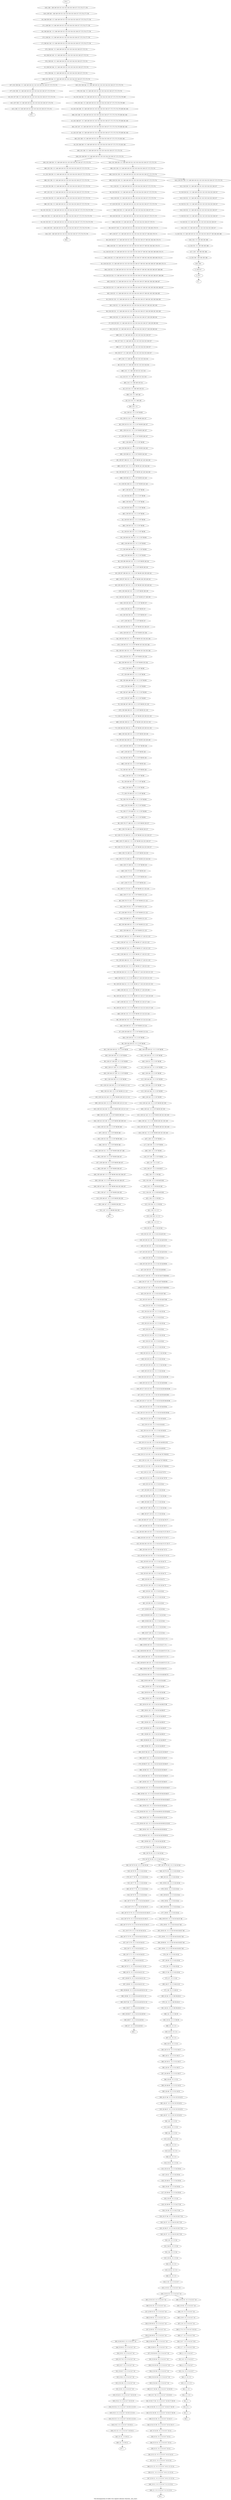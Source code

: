 digraph G {
graph [label="Tree-decomposition of width 4 for register allocator (function _test_start)"]
0[label="0 | : "];
1[label="1 | 257 : "];
2[label="2 | 256 257 : "];
3[label="3 | 255 256 : 183 184 185 186 "];
4[label="4 | 254 255 : 0 1 183 184 185 186 "];
5[label="5 | 253 254 : 0 1 148 149 150 151 152 153 154 155 156 157 183 184 185 186 "];
6[label="6 | 218 253 : 0 1 148 149 150 151 152 153 154 155 156 157 "];
7[label="7 | 218 252 253 : 0 1 148 149 150 151 152 153 154 155 156 157 "];
8[label="8 | 218 251 252 : 0 1 148 149 150 151 152 153 154 155 156 157 "];
9[label="9 | 218 250 251 : 0 1 148 149 150 151 152 153 154 155 156 157 "];
10[label="10 | 231 248 249 : 0 1 148 149 150 151 152 153 154 155 156 157 172 173 174 181 182 "];
11[label="11 | 231 247 248 : 0 1 148 149 150 151 152 153 154 155 156 157 172 173 174 179 180 181 182 "];
12[label="12 | 231 246 247 : 0 1 148 149 150 151 152 153 154 155 156 157 172 173 174 179 180 181 182 "];
13[label="13 | 231 245 246 : 0 1 148 149 150 151 152 153 154 155 156 157 172 173 174 179 180 181 182 "];
14[label="14 | 231 244 245 : 0 1 148 149 150 151 152 153 154 155 156 157 172 173 174 179 180 "];
15[label="15 | 238 243 244 : 0 1 148 149 150 151 152 153 154 155 156 157 173 174 "];
16[label="16 | 238 242 243 : 0 1 148 149 150 151 152 153 154 155 156 157 173 174 "];
17[label="17 | 238 241 242 : 0 1 148 149 150 151 152 153 154 155 156 157 173 174 177 178 "];
18[label="18 | 238 240 241 : 0 1 148 149 150 151 152 153 154 155 156 157 173 174 177 178 "];
19[label="19 | 238 239 240 : 0 1 148 149 150 151 152 153 154 155 156 157 173 174 177 178 "];
20[label="20 | 231 237 238 : 0 1 148 149 150 151 152 153 154 155 156 157 172 173 174 "];
21[label="21 | 231 236 250 : 0 1 148 149 150 151 152 153 154 155 156 157 172 173 174 "];
22[label="22 | 231 235 236 : 0 1 148 149 150 151 152 153 154 155 156 157 172 173 174 "];
23[label="23 | 231 234 235 : 0 1 148 149 150 151 152 153 154 155 156 157 172 173 174 "];
24[label="24 | 231 233 234 : 0 1 148 149 150 151 152 153 154 155 156 157 172 173 174 175 176 "];
25[label="25 | 231 232 233 : 0 1 148 149 150 151 152 153 154 155 156 157 172 173 174 175 176 "];
26[label="26 | 218 230 231 : 0 1 148 149 150 151 152 153 154 155 156 157 172 173 174 "];
27[label="27 | 218 229 230 : 0 1 148 149 150 151 152 153 154 155 156 157 172 173 174 "];
28[label="28 | 218 228 229 : 0 1 148 149 150 151 152 153 154 155 156 157 170 171 172 "];
29[label="29 | 218 227 228 : 0 1 148 149 150 151 152 153 154 155 156 157 164 165 170 171 "];
30[label="30 | 218 226 227 : 0 1 148 149 150 151 152 153 154 155 156 157 160 161 164 165 170 171 "];
31[label="31 | 218 225 226 : 0 1 148 149 150 151 152 153 154 155 156 157 160 161 164 165 168 169 170 171 "];
32[label="32 | 218 224 225 : 0 1 148 149 150 151 152 153 154 155 156 157 160 161 164 165 166 167 168 169 170 171 "];
33[label="33 | 218 223 224 : 0 1 148 149 150 151 152 153 154 155 156 157 160 161 164 165 166 167 168 169 "];
34[label="34 | 218 222 223 : 0 1 148 149 150 151 152 153 154 155 156 157 160 161 162 163 164 165 166 167 "];
35[label="35 | 218 221 222 : 0 1 148 149 150 151 152 153 154 155 156 157 160 161 162 163 164 165 "];
36[label="36 | 218 220 221 : 0 1 148 149 150 151 152 153 154 155 156 157 158 159 160 161 162 163 "];
37[label="37 | 218 219 220 : 0 1 148 149 150 151 152 153 154 155 156 157 158 159 160 161 "];
38[label="38 | 217 218 : 0 1 148 149 150 151 152 153 154 155 156 157 "];
39[label="39 | 216 217 : 0 1 148 149 150 151 152 153 154 155 156 157 "];
40[label="40 | 215 216 : 0 1 148 149 150 151 152 153 154 155 "];
41[label="41 | 214 215 : 0 1 148 149 150 151 152 153 "];
42[label="42 | 213 214 : 0 1 148 149 150 151 "];
43[label="43 | 212 213 : 0 1 148 149 "];
44[label="44 | 139 212 : 0 1 2 3 97 98 99 "];
45[label="45 | 139 211 212 : 0 1 2 3 97 98 99 146 147 "];
46[label="46 | 139 210 211 212 : 0 1 2 3 97 98 99 146 147 "];
47[label="47 | 139 209 210 212 : 0 1 2 3 97 98 99 146 147 "];
48[label="48 | 139 208 209 212 : 0 1 2 3 97 98 99 144 145 "];
49[label="49 | 139 207 208 212 : 0 1 2 3 97 98 99 142 143 144 145 "];
50[label="50 | 139 206 207 212 : 0 1 2 3 97 98 99 142 143 144 145 "];
51[label="51 | 139 205 206 212 : 0 1 2 3 97 98 99 142 143 "];
52[label="52 | 139 204 205 212 : 0 1 2 3 97 98 99 "];
53[label="53 | 139 203 204 212 : 0 1 2 3 97 98 99 "];
54[label="54 | 139 202 203 212 : 0 1 2 3 97 98 99 "];
55[label="55 | 139 201 202 212 : 0 1 2 3 97 98 99 "];
56[label="56 | 139 200 201 202 212 : 0 1 2 3 97 98 99 "];
57[label="57 | 139 199 200 202 212 : 0 1 2 3 97 98 99 "];
58[label="58 | 139 198 199 202 212 : 0 1 2 3 97 98 99 140 141 "];
59[label="59 | 139 197 198 202 212 : 0 1 2 3 97 98 99 138 139 140 141 "];
60[label="60 | 139 196 197 202 212 : 0 1 2 3 97 98 99 138 139 140 141 "];
61[label="61 | 139 195 196 202 212 : 0 1 2 3 97 98 99 137 138 139 "];
62[label="62 | 139 194 195 212 : 0 1 2 3 97 98 99 137 "];
63[label="63 | 139 193 194 212 : 0 1 2 3 97 98 99 135 136 137 "];
64[label="64 | 139 192 193 212 : 0 1 2 3 97 98 99 133 134 135 136 "];
65[label="65 | 139 191 192 212 : 0 1 2 3 97 98 99 133 134 135 136 "];
66[label="66 | 139 190 191 212 : 0 1 2 3 97 98 99 133 134 "];
67[label="67 | 139 189 190 212 : 0 1 2 3 97 98 99 "];
68[label="68 | 139 188 189 190 212 : 0 1 2 3 97 98 99 "];
69[label="69 | 139 187 188 190 212 : 0 1 2 3 97 98 99 "];
70[label="70 | 139 186 187 190 212 : 0 1 2 3 97 98 99 131 132 "];
71[label="71 | 139 185 186 190 212 : 0 1 2 3 97 98 99 129 130 131 132 "];
72[label="72 | 139 184 185 190 212 : 0 1 2 3 97 98 99 129 130 131 132 "];
73[label="73 | 139 183 184 190 212 : 0 1 2 3 97 98 99 128 129 130 "];
74[label="74 | 139 182 183 212 : 0 1 2 3 97 98 99 128 "];
75[label="75 | 139 181 182 212 : 0 1 2 3 97 98 99 128 "];
76[label="76 | 139 180 181 212 : 0 1 2 3 97 98 99 "];
77[label="77 | 139 179 180 212 : 0 1 2 3 97 98 99 "];
78[label="78 | 139 178 179 180 212 : 0 1 2 3 97 98 99 "];
79[label="79 | 139 177 178 180 212 : 0 1 2 3 97 98 99 "];
80[label="80 | 139 176 177 180 212 : 0 1 2 3 97 98 99 126 127 "];
81[label="81 | 139 175 176 180 212 : 0 1 2 3 97 98 99 124 125 126 127 "];
82[label="82 | 139 174 175 180 212 : 0 1 2 3 97 98 99 124 125 126 127 "];
83[label="83 | 139 173 174 180 212 : 0 1 2 3 97 98 99 123 124 125 "];
84[label="84 | 139 172 173 212 : 0 1 2 3 97 98 99 123 "];
85[label="85 | 139 171 172 212 : 0 1 2 3 97 98 99 121 122 123 "];
86[label="86 | 139 170 171 212 : 0 1 2 3 97 98 99 121 122 "];
87[label="87 | 139 169 170 212 : 0 1 2 3 97 98 99 121 122 "];
88[label="88 | 139 168 169 212 : 0 1 2 3 97 98 99 121 122 "];
89[label="89 | 139 167 168 212 : 0 1 2 3 97 98 99 117 118 121 122 "];
90[label="90 | 139 166 167 212 : 0 1 2 3 97 98 99 117 118 121 122 "];
91[label="91 | 139 165 166 212 : 0 1 2 3 97 98 99 117 118 121 122 "];
92[label="92 | 139 164 165 212 : 0 1 2 3 97 98 99 117 118 119 120 121 122 "];
93[label="93 | 139 163 164 212 : 0 1 2 3 97 98 99 117 118 119 120 121 122 "];
94[label="94 | 139 162 163 212 : 0 1 2 3 97 98 99 115 116 117 118 119 120 "];
95[label="95 | 139 161 162 212 : 0 1 2 3 97 98 99 113 114 115 116 117 118 "];
96[label="96 | 139 160 161 212 : 0 1 2 3 97 98 99 113 114 115 116 "];
97[label="97 | 139 159 160 212 : 0 1 2 3 97 98 99 113 114 "];
98[label="98 | 139 158 159 212 : 0 1 2 3 97 98 99 "];
99[label="99 | 139 157 158 159 : 0 1 2 3 97 98 99 "];
100[label="100 | 139 156 157 159 : 0 1 2 3 97 98 99 "];
101[label="101 | 139 155 156 159 : 0 1 2 3 97 98 99 111 112 "];
102[label="102 | 139 154 155 159 : 0 1 2 3 97 98 99 109 110 111 112 "];
103[label="103 | 139 153 154 159 : 0 1 2 3 97 98 99 109 110 111 112 "];
104[label="104 | 139 152 153 159 : 0 1 2 3 97 98 99 108 109 110 "];
105[label="105 | 139 151 152 : 0 1 2 3 97 98 99 108 "];
106[label="106 | 139 150 151 : 0 1 2 3 97 98 99 106 107 108 "];
107[label="107 | 139 149 150 : 0 1 2 3 97 98 99 106 107 "];
108[label="108 | 139 148 149 : 0 1 2 3 97 98 99 104 105 106 107 "];
109[label="109 | 139 147 148 : 0 1 2 3 97 98 99 104 105 106 107 "];
110[label="110 | 139 146 147 : 0 1 2 3 97 98 99 104 105 "];
111[label="111 | 139 145 212 : 0 1 2 3 97 98 99 "];
112[label="112 | 139 144 145 : 0 1 2 3 97 98 99 "];
113[label="113 | 139 143 144 : 0 1 2 3 97 98 99 "];
114[label="114 | 139 142 143 : 0 1 2 3 97 98 99 102 103 "];
115[label="115 | 139 141 142 : 0 1 2 3 97 98 99 100 101 102 103 "];
116[label="116 | 139 140 141 : 0 1 2 3 97 98 99 100 101 102 103 "];
117[label="117 | 138 139 : 0 1 2 3 97 98 99 "];
118[label="118 | 137 138 : 0 1 2 3 97 98 99 "];
119[label="119 | 136 137 : 0 1 2 3 95 96 97 "];
120[label="120 | 135 136 : 0 1 2 3 93 94 95 96 "];
121[label="121 | 134 135 : 0 1 2 3 93 94 95 96 "];
122[label="122 | 133 134 : 0 1 2 3 93 94 "];
123[label="123 | 132 133 : 0 1 2 3 "];
124[label="124 | 59 132 : 0 1 2 3 42 43 44 "];
125[label="125 | 59 131 132 : 0 1 2 3 42 43 44 91 92 "];
126[label="126 | 59 130 131 132 : 0 1 2 3 42 43 44 91 92 "];
127[label="127 | 59 129 130 132 : 0 1 2 3 42 43 44 91 92 "];
128[label="128 | 59 128 129 132 : 0 1 2 3 42 43 44 89 90 "];
129[label="129 | 59 127 128 132 : 0 1 2 3 42 43 44 87 88 89 90 "];
130[label="130 | 59 126 127 132 : 0 1 2 3 42 43 44 87 88 89 90 "];
131[label="131 | 59 125 126 132 : 0 1 2 3 42 43 44 87 88 "];
132[label="132 | 59 124 125 132 : 0 1 2 3 42 43 44 "];
133[label="133 | 59 123 124 132 : 0 1 2 3 42 43 44 "];
134[label="134 | 59 122 123 132 : 0 1 2 3 42 43 44 "];
135[label="135 | 59 121 122 132 : 0 1 2 3 42 43 44 "];
136[label="136 | 59 120 121 122 132 : 0 1 2 3 42 43 44 "];
137[label="137 | 59 119 120 122 132 : 0 1 2 3 42 43 44 "];
138[label="138 | 59 118 119 122 132 : 0 1 2 3 42 43 44 85 86 "];
139[label="139 | 59 117 118 122 132 : 0 1 2 3 42 43 44 83 84 85 86 "];
140[label="140 | 59 116 117 122 132 : 0 1 2 3 42 43 44 83 84 85 86 "];
141[label="141 | 59 115 116 122 132 : 0 1 2 3 42 43 44 82 83 84 "];
142[label="142 | 59 114 115 132 : 0 1 2 3 42 43 44 82 "];
143[label="143 | 59 113 114 132 : 0 1 2 3 42 43 44 80 81 82 "];
144[label="144 | 59 112 113 132 : 0 1 2 3 42 43 44 78 79 80 81 "];
145[label="145 | 59 111 112 132 : 0 1 2 3 42 43 44 78 79 80 81 "];
146[label="146 | 59 110 111 132 : 0 1 2 3 42 43 44 78 79 "];
147[label="147 | 59 109 110 132 : 0 1 2 3 42 43 44 "];
148[label="148 | 59 108 109 110 132 : 0 1 2 3 42 43 44 "];
149[label="149 | 59 107 108 110 132 : 0 1 2 3 42 43 44 "];
150[label="150 | 59 106 107 110 132 : 0 1 2 3 42 43 44 76 77 "];
151[label="151 | 59 105 106 110 132 : 0 1 2 3 42 43 44 74 75 76 77 "];
152[label="152 | 59 104 105 110 132 : 0 1 2 3 42 43 44 74 75 76 77 "];
153[label="153 | 59 103 104 110 132 : 0 1 2 3 42 43 44 73 74 75 "];
154[label="154 | 59 102 103 132 : 0 1 2 3 42 43 44 73 "];
155[label="155 | 59 101 102 132 : 0 1 2 3 42 43 44 73 "];
156[label="156 | 59 100 101 132 : 0 1 2 3 42 43 44 "];
157[label="157 | 59 99 100 132 : 0 1 2 3 42 43 44 "];
158[label="158 | 59 98 99 100 132 : 0 1 2 3 42 43 44 "];
159[label="159 | 59 97 98 100 132 : 0 1 2 3 42 43 44 "];
160[label="160 | 59 96 97 100 132 : 0 1 2 3 42 43 44 71 72 "];
161[label="161 | 59 95 96 100 132 : 0 1 2 3 42 43 44 69 70 71 72 "];
162[label="162 | 59 94 95 100 132 : 0 1 2 3 42 43 44 69 70 71 72 "];
163[label="163 | 59 93 94 100 132 : 0 1 2 3 42 43 44 68 69 70 "];
164[label="164 | 59 92 93 132 : 0 1 2 3 42 43 44 68 "];
165[label="165 | 59 91 92 132 : 0 1 2 3 42 43 44 66 67 68 "];
166[label="166 | 59 90 91 132 : 0 1 2 3 42 43 44 66 67 "];
167[label="167 | 59 89 90 132 : 0 1 2 3 42 43 44 66 67 "];
168[label="168 | 59 88 89 132 : 0 1 2 3 42 43 44 66 67 "];
169[label="169 | 59 87 88 132 : 0 1 2 3 42 43 44 62 63 66 67 "];
170[label="170 | 59 86 87 132 : 0 1 2 3 42 43 44 62 63 66 67 "];
171[label="171 | 59 85 86 132 : 0 1 2 3 42 43 44 62 63 66 67 "];
172[label="172 | 59 84 85 132 : 0 1 2 3 42 43 44 62 63 64 65 66 67 "];
173[label="173 | 59 83 84 132 : 0 1 2 3 42 43 44 62 63 64 65 66 67 "];
174[label="174 | 59 82 83 132 : 0 1 2 3 42 43 44 60 61 62 63 64 65 "];
175[label="175 | 59 81 82 132 : 0 1 2 3 42 43 44 58 59 60 61 62 63 "];
176[label="176 | 59 80 81 132 : 0 1 2 3 42 43 44 58 59 60 61 "];
177[label="177 | 59 79 80 132 : 0 1 2 3 42 43 44 58 59 "];
178[label="178 | 59 78 79 132 : 0 1 2 3 42 43 44 "];
179[label="179 | 59 77 78 79 : 0 1 2 3 42 43 44 "];
180[label="180 | 59 76 77 79 : 0 1 2 3 42 43 44 "];
181[label="181 | 59 75 76 79 : 0 1 2 3 42 43 44 56 57 "];
182[label="182 | 59 74 75 79 : 0 1 2 3 42 43 44 54 55 56 57 "];
183[label="183 | 59 73 74 79 : 0 1 2 3 42 43 44 54 55 56 57 "];
184[label="184 | 59 72 73 79 : 0 1 2 3 42 43 44 53 54 55 "];
185[label="185 | 59 71 72 : 0 1 2 3 42 43 44 53 "];
186[label="186 | 59 70 71 : 0 1 2 3 42 43 44 51 52 53 "];
187[label="187 | 59 69 70 : 0 1 2 3 42 43 44 51 52 "];
188[label="188 | 59 68 69 : 0 1 2 3 42 43 44 49 50 51 52 "];
189[label="189 | 59 67 68 : 0 1 2 3 42 43 44 49 50 51 52 "];
190[label="190 | 59 66 67 : 0 1 2 3 42 43 44 49 50 "];
191[label="191 | 59 65 132 : 0 1 2 3 42 43 44 "];
192[label="192 | 59 64 65 : 0 1 2 3 42 43 44 "];
193[label="193 | 59 63 64 : 0 1 2 3 42 43 44 "];
194[label="194 | 59 62 63 : 0 1 2 3 42 43 44 47 48 "];
195[label="195 | 59 61 62 : 0 1 2 3 42 43 44 45 46 47 48 "];
196[label="196 | 59 60 61 : 0 1 2 3 42 43 44 45 46 47 48 "];
197[label="197 | 58 59 : 0 1 2 3 42 43 44 "];
198[label="198 | 57 58 : 0 1 2 3 42 43 44 "];
199[label="199 | 56 57 : 0 1 2 3 40 41 42 "];
200[label="200 | 55 56 : 0 1 2 3 38 39 40 41 "];
201[label="201 | 54 55 : 0 1 2 3 38 39 40 41 "];
202[label="202 | 53 54 : 0 1 2 3 38 39 "];
203[label="203 | 52 53 : 0 1 2 3 "];
204[label="204 | 45 52 : 0 1 2 3 31 "];
205[label="205 | 45 51 52 : 0 1 2 3 31 36 37 "];
206[label="206 | 45 50 51 : 0 1 2 3 31 36 37 "];
207[label="207 | 45 49 50 : 0 1 2 3 31 36 37 "];
208[label="208 | 45 48 49 : 0 1 2 3 31 34 35 "];
209[label="209 | 45 47 48 : 0 1 2 3 31 32 33 34 35 "];
210[label="210 | 45 46 47 : 0 1 2 3 31 32 33 34 35 "];
211[label="211 | 44 45 : 0 1 2 3 31 "];
212[label="212 | 43 44 : 0 1 2 3 31 "];
213[label="213 | 42 43 : 0 1 2 3 "];
214[label="214 | 35 42 : 0 1 2 3 24 "];
215[label="215 | 35 41 42 : 0 1 2 3 24 29 30 "];
216[label="216 | 35 40 41 : 0 1 2 3 24 29 30 "];
217[label="217 | 35 39 40 : 0 1 2 3 24 29 30 "];
218[label="218 | 35 38 39 : 0 1 2 3 24 27 28 "];
219[label="219 | 35 37 38 : 0 1 2 3 24 25 26 27 28 "];
220[label="220 | 35 36 37 : 0 1 2 3 24 25 26 27 28 "];
221[label="221 | 34 35 : 0 1 2 3 24 "];
222[label="222 | 33 34 : 0 1 2 3 24 "];
223[label="223 | 32 33 : 0 1 2 3 "];
224[label="224 | 5 32 : 0 1 2 3 4 5 6 7 "];
225[label="225 | 5 9 32 : 0 1 2 3 4 5 6 7 10 "];
226[label="226 | 5 9 31 32 : 0 1 2 3 4 5 6 7 10 "];
227[label="227 | 9 30 31 32 : 0 1 2 3 4 5 6 7 10 "];
228[label="228 | 9 29 30 32 : 0 1 2 3 4 5 6 7 10 "];
229[label="229 | 9 28 29 32 : 0 1 2 3 4 5 6 7 10 "];
230[label="230 | 9 27 32 : 0 1 2 3 4 5 6 7 10 "];
231[label="231 | 9 26 27 : 0 1 2 3 4 5 6 7 10 "];
232[label="232 | 9 25 26 : 0 1 2 3 4 5 6 7 10 "];
233[label="233 | 9 24 25 : 0 1 2 3 4 5 6 7 10 22 23 "];
234[label="234 | 9 23 24 : 0 1 2 3 4 5 6 7 10 20 21 22 23 "];
235[label="235 | 9 22 23 : 0 1 2 3 4 5 6 7 10 20 21 22 23 "];
236[label="236 | 9 21 22 : 0 1 2 3 4 5 6 7 10 20 21 "];
237[label="237 | 9 20 28 32 : 0 1 2 3 4 5 6 7 10 "];
238[label="238 | 9 19 20 28 : 0 1 2 3 4 5 6 7 10 "];
239[label="239 | 9 18 19 28 : 0 1 2 3 4 5 6 7 10 "];
240[label="240 | 9 17 18 28 : 0 1 2 3 4 5 6 7 10 18 19 "];
241[label="241 | 9 16 17 28 : 0 1 2 3 4 5 6 7 10 16 17 18 19 "];
242[label="242 | 9 15 16 28 : 0 1 2 3 4 5 6 7 10 16 17 18 19 "];
243[label="243 | 9 14 15 28 : 0 1 2 3 4 5 6 7 10 15 16 17 "];
244[label="244 | 9 13 14 : 0 1 2 3 4 5 6 7 10 15 "];
245[label="245 | 9 12 13 : 0 1 2 3 4 5 6 7 10 13 14 15 "];
246[label="246 | 9 11 12 : 0 1 2 3 4 5 6 7 10 11 12 13 14 "];
247[label="247 | 9 10 11 : 0 1 2 3 4 5 6 7 10 11 12 13 14 "];
248[label="248 | 5 8 9 : 0 1 2 3 4 5 6 7 10 "];
249[label="249 | 5 7 8 : 0 1 2 3 4 5 6 7 8 9 10 "];
250[label="250 | 5 6 7 : 0 1 2 3 4 5 6 7 8 9 "];
251[label="251 | 4 5 : 0 1 2 3 4 5 6 7 "];
252[label="252 | 3 4 : 0 1 2 3 4 5 6 7 "];
253[label="253 | 2 3 : 0 1 2 3 "];
254[label="254 | 1 2 : 0 1 "];
255[label="255 | 0 1 : "];
256[label="256 | 231 238 244 : 0 1 148 149 150 151 152 153 154 155 156 157 172 173 174 "];
257[label="257 | 231 238 244 : 0 1 148 149 150 151 152 153 154 155 156 157 172 173 174 "];
258[label="258 | 231 249 250 : 0 1 148 149 150 151 152 153 154 155 156 157 172 173 174 "];
259[label="259 | 231 249 250 : 0 1 148 149 150 151 152 153 154 155 156 157 172 173 174 "];
260[label="260 | 218 231 250 : 0 1 148 149 150 151 152 153 154 155 156 157 172 173 174 "];
261[label="261 | 139 158 159 212 : 0 1 2 3 97 98 99 "];
262[label="262 | 59 78 79 132 : 0 1 2 3 42 43 44 "];
263[label="263 | 9 28 29 32 : 0 1 2 3 4 5 6 7 10 "];
264[label="264 | 9 28 29 32 : 0 1 2 3 4 5 6 7 10 "];
265[label="265 | 5 9 31 32 : 0 1 2 3 4 5 6 7 10 "];
266[label="266 | 5 9 31 32 : 0 1 2 3 4 5 6 7 10 "];
267[label="267 | 59 78 79 132 : 0 1 2 3 42 43 44 "];
268[label="268 | 139 158 159 212 : 0 1 2 3 97 98 99 "];
269[label="269 | 218 231 250 : 0 1 148 149 150 151 152 153 154 155 156 157 172 173 174 "];
270[label="270 | : "];
271[label="271 | 238 240 : 0 1 148 149 150 151 152 153 154 155 156 157 173 174 177 178 "];
272[label="272 | 238 241 : 0 1 148 149 150 151 152 153 154 155 156 157 173 174 177 178 "];
273[label="273 | 238 242 : 0 1 148 149 150 151 152 153 154 155 156 157 173 174 "];
274[label="274 | 238 243 : 0 1 148 149 150 151 152 153 154 155 156 157 173 174 "];
275[label="275 | 238 244 : 0 1 148 149 150 151 152 153 154 155 156 157 173 174 "];
276[label="276 | : "];
277[label="277 | 231 238 : 0 1 148 149 150 151 152 153 154 155 156 157 172 173 174 "];
278[label="278 | 231 244 : 0 1 148 149 150 151 152 153 154 155 156 157 172 173 174 "];
279[label="279 | 231 245 : 0 1 148 149 150 151 152 153 154 155 156 157 172 173 174 179 180 "];
280[label="280 | 231 246 : 0 1 148 149 150 151 152 153 154 155 156 157 172 173 174 179 180 181 182 "];
281[label="281 | 231 247 : 0 1 148 149 150 151 152 153 154 155 156 157 172 173 174 179 180 181 182 "];
282[label="282 | 231 248 : 0 1 148 149 150 151 152 153 154 155 156 157 172 173 174 181 182 "];
283[label="283 | 231 249 : 0 1 148 149 150 151 152 153 154 155 156 157 172 173 174 "];
284[label="284 | : "];
285[label="285 | 231 233 : 0 1 148 149 150 151 152 153 154 155 156 157 172 173 174 175 176 "];
286[label="286 | 231 234 : 0 1 148 149 150 151 152 153 154 155 156 157 172 173 174 "];
287[label="287 | 231 235 : 0 1 148 149 150 151 152 153 154 155 156 157 172 173 174 "];
288[label="288 | 231 236 : 0 1 148 149 150 151 152 153 154 155 156 157 172 173 174 "];
289[label="289 | 231 250 : 0 1 148 149 150 151 152 153 154 155 156 157 172 173 174 "];
290[label="290 | 231 250 : 0 1 148 149 150 151 152 153 154 155 156 157 172 173 174 "];
291[label="291 | : "];
292[label="292 | 139 147 : 0 1 2 3 97 98 99 104 105 "];
293[label="293 | 139 148 : 0 1 2 3 97 98 99 104 105 106 107 "];
294[label="294 | 139 149 : 0 1 2 3 97 98 99 106 107 "];
295[label="295 | 139 150 : 0 1 2 3 97 98 99 106 107 "];
296[label="296 | 139 151 : 0 1 2 3 97 98 99 108 "];
297[label="297 | 139 152 : 0 1 2 3 97 98 99 108 "];
298[label="298 | 139 153 159 : 0 1 2 3 97 98 99 109 110 "];
299[label="299 | 139 154 159 : 0 1 2 3 97 98 99 109 110 111 112 "];
300[label="300 | 139 155 159 : 0 1 2 3 97 98 99 111 112 "];
301[label="301 | 139 156 159 : 0 1 2 3 97 98 99 "];
302[label="302 | 139 157 159 : 0 1 2 3 97 98 99 "];
303[label="303 | 139 158 159 : 0 1 2 3 97 98 99 "];
304[label="304 | : "];
305[label="305 | 59 67 : 0 1 2 3 42 43 44 49 50 "];
306[label="306 | 59 68 : 0 1 2 3 42 43 44 49 50 51 52 "];
307[label="307 | 59 69 : 0 1 2 3 42 43 44 51 52 "];
308[label="308 | 59 70 : 0 1 2 3 42 43 44 51 52 "];
309[label="309 | 59 71 : 0 1 2 3 42 43 44 53 "];
310[label="310 | 59 72 : 0 1 2 3 42 43 44 53 "];
311[label="311 | 59 73 79 : 0 1 2 3 42 43 44 54 55 "];
312[label="312 | 59 74 79 : 0 1 2 3 42 43 44 54 55 56 57 "];
313[label="313 | 59 75 79 : 0 1 2 3 42 43 44 56 57 "];
314[label="314 | 59 76 79 : 0 1 2 3 42 43 44 "];
315[label="315 | 59 77 79 : 0 1 2 3 42 43 44 "];
316[label="316 | 59 78 79 : 0 1 2 3 42 43 44 "];
317[label="317 | : "];
318[label="318 | 9 22 : 0 1 2 3 4 5 6 7 10 20 21 "];
319[label="319 | 9 23 : 0 1 2 3 4 5 6 7 10 20 21 22 23 "];
320[label="320 | 9 24 : 0 1 2 3 4 5 6 7 10 22 23 "];
321[label="321 | 9 25 : 0 1 2 3 4 5 6 7 10 "];
322[label="322 | 9 26 : 0 1 2 3 4 5 6 7 10 "];
323[label="323 | 9 27 : 0 1 2 3 4 5 6 7 10 "];
324[label="324 | 9 32 : 0 1 2 3 4 5 6 7 10 "];
325[label="325 | : "];
326[label="326 | 9 11 : 0 1 2 3 4 5 6 7 10 11 12 13 14 "];
327[label="327 | 9 12 : 0 1 2 3 4 5 6 7 10 13 14 "];
328[label="328 | 9 13 : 0 1 2 3 4 5 6 7 10 15 "];
329[label="329 | 9 14 : 0 1 2 3 4 5 6 7 10 15 "];
330[label="330 | 9 15 28 : 0 1 2 3 4 5 6 7 10 16 17 "];
331[label="331 | 9 16 28 : 0 1 2 3 4 5 6 7 10 16 17 18 19 "];
332[label="332 | 9 17 28 : 0 1 2 3 4 5 6 7 10 18 19 "];
333[label="333 | 9 18 28 : 0 1 2 3 4 5 6 7 10 "];
334[label="334 | 9 19 28 : 0 1 2 3 4 5 6 7 10 "];
335[label="335 | 9 20 28 : 0 1 2 3 4 5 6 7 10 "];
336[label="336 | 9 28 32 : 0 1 2 3 4 5 6 7 10 "];
337[label="337 | 9 29 32 : 0 1 2 3 4 5 6 7 10 "];
338[label="338 | 9 30 32 : 0 1 2 3 4 5 6 7 10 "];
339[label="339 | 9 31 32 : 0 1 2 3 4 5 6 7 10 "];
340[label="340 | : "];
341[label="341 | 1 : "];
342[label="342 | 2 : 0 1 "];
343[label="343 | 3 : 0 1 2 3 "];
344[label="344 | 4 : 0 1 2 3 4 5 6 7 "];
345[label="345 | 5 : 0 1 2 3 4 5 6 7 "];
346[label="346 | 5 7 : 0 1 2 3 4 5 6 7 8 9 "];
347[label="347 | 5 8 : 0 1 2 3 4 5 6 7 10 "];
348[label="348 | 5 9 : 0 1 2 3 4 5 6 7 10 "];
349[label="349 | 32 : 0 1 2 3 "];
350[label="350 | 33 : 0 1 2 3 "];
351[label="351 | 34 : 0 1 2 3 24 "];
352[label="352 | 35 : 0 1 2 3 24 "];
353[label="353 | 35 37 : 0 1 2 3 24 25 26 27 28 "];
354[label="354 | 35 38 : 0 1 2 3 24 27 28 "];
355[label="355 | 35 39 : 0 1 2 3 24 "];
356[label="356 | 35 40 : 0 1 2 3 24 29 30 "];
357[label="357 | 35 41 : 0 1 2 3 24 29 30 "];
358[label="358 | 42 : 0 1 2 3 "];
359[label="359 | 43 : 0 1 2 3 "];
360[label="360 | 44 : 0 1 2 3 31 "];
361[label="361 | 45 : 0 1 2 3 31 "];
362[label="362 | 45 47 : 0 1 2 3 31 32 33 34 35 "];
363[label="363 | 45 48 : 0 1 2 3 31 34 35 "];
364[label="364 | 45 49 : 0 1 2 3 31 "];
365[label="365 | 45 50 : 0 1 2 3 31 36 37 "];
366[label="366 | 45 51 : 0 1 2 3 31 36 37 "];
367[label="367 | 52 : 0 1 2 3 "];
368[label="368 | 53 : 0 1 2 3 "];
369[label="369 | 54 : 0 1 2 3 38 39 "];
370[label="370 | 55 : 0 1 2 3 38 39 40 41 "];
371[label="371 | 56 : 0 1 2 3 40 41 "];
372[label="372 | 57 : 0 1 2 3 42 "];
373[label="373 | 58 : 0 1 2 3 42 43 44 "];
374[label="374 | 59 : 0 1 2 3 42 43 44 "];
375[label="375 | 59 61 : 0 1 2 3 42 43 44 45 46 47 48 "];
376[label="376 | 59 62 : 0 1 2 3 42 43 44 47 48 "];
377[label="377 | 59 63 : 0 1 2 3 42 43 44 "];
378[label="378 | 59 64 : 0 1 2 3 42 43 44 "];
379[label="379 | 59 65 : 0 1 2 3 42 43 44 "];
380[label="380 | 59 132 : 0 1 2 3 42 43 44 "];
381[label="381 | 59 79 132 : 0 1 2 3 42 43 44 "];
382[label="382 | 59 80 132 : 0 1 2 3 42 43 44 58 59 "];
383[label="383 | 59 81 132 : 0 1 2 3 42 43 44 58 59 60 61 "];
384[label="384 | 59 82 132 : 0 1 2 3 42 43 44 60 61 62 63 "];
385[label="385 | 59 83 132 : 0 1 2 3 42 43 44 62 63 64 65 "];
386[label="386 | 59 84 132 : 0 1 2 3 42 43 44 62 63 64 65 66 67 "];
387[label="387 | 59 85 132 : 0 1 2 3 42 43 44 62 63 66 67 "];
388[label="388 | 59 86 132 : 0 1 2 3 42 43 44 62 63 66 67 "];
389[label="389 | 59 87 132 : 0 1 2 3 42 43 44 62 63 66 67 "];
390[label="390 | 59 88 132 : 0 1 2 3 42 43 44 66 67 "];
391[label="391 | 59 89 132 : 0 1 2 3 42 43 44 66 67 "];
392[label="392 | 59 90 132 : 0 1 2 3 42 43 44 66 67 "];
393[label="393 | 59 91 132 : 0 1 2 3 42 43 44 66 67 "];
394[label="394 | 59 92 132 : 0 1 2 3 42 43 44 68 "];
395[label="395 | 59 93 132 : 0 1 2 3 42 43 44 68 "];
396[label="396 | 59 94 100 132 : 0 1 2 3 42 43 44 69 70 "];
397[label="397 | 59 95 100 132 : 0 1 2 3 42 43 44 69 70 71 72 "];
398[label="398 | 59 96 100 132 : 0 1 2 3 42 43 44 71 72 "];
399[label="399 | 59 97 100 132 : 0 1 2 3 42 43 44 "];
400[label="400 | 59 98 100 132 : 0 1 2 3 42 43 44 "];
401[label="401 | 59 100 132 : 0 1 2 3 42 43 44 "];
402[label="402 | 59 101 132 : 0 1 2 3 42 43 44 "];
403[label="403 | 59 102 132 : 0 1 2 3 42 43 44 73 "];
404[label="404 | 59 103 132 : 0 1 2 3 42 43 44 73 "];
405[label="405 | 59 104 110 132 : 0 1 2 3 42 43 44 74 75 "];
406[label="406 | 59 105 110 132 : 0 1 2 3 42 43 44 74 75 76 77 "];
407[label="407 | 59 106 110 132 : 0 1 2 3 42 43 44 76 77 "];
408[label="408 | 59 107 110 132 : 0 1 2 3 42 43 44 "];
409[label="409 | 59 108 110 132 : 0 1 2 3 42 43 44 "];
410[label="410 | 59 110 132 : 0 1 2 3 42 43 44 "];
411[label="411 | 59 111 132 : 0 1 2 3 42 43 44 78 79 "];
412[label="412 | 59 112 132 : 0 1 2 3 42 43 44 78 79 80 81 "];
413[label="413 | 59 113 132 : 0 1 2 3 42 43 44 80 81 "];
414[label="414 | 59 114 132 : 0 1 2 3 42 43 44 82 "];
415[label="415 | 59 115 132 : 0 1 2 3 42 43 44 82 "];
416[label="416 | 59 116 122 132 : 0 1 2 3 42 43 44 83 84 "];
417[label="417 | 59 117 122 132 : 0 1 2 3 42 43 44 83 84 85 86 "];
418[label="418 | 59 118 122 132 : 0 1 2 3 42 43 44 85 86 "];
419[label="419 | 59 119 122 132 : 0 1 2 3 42 43 44 "];
420[label="420 | 59 120 122 132 : 0 1 2 3 42 43 44 "];
421[label="421 | 59 122 132 : 0 1 2 3 42 43 44 "];
422[label="422 | 59 123 132 : 0 1 2 3 42 43 44 "];
423[label="423 | 59 124 132 : 0 1 2 3 42 43 44 "];
424[label="424 | 59 125 132 : 0 1 2 3 42 43 44 "];
425[label="425 | 59 126 132 : 0 1 2 3 42 43 44 87 88 "];
426[label="426 | 59 127 132 : 0 1 2 3 42 43 44 87 88 89 90 "];
427[label="427 | 59 128 132 : 0 1 2 3 42 43 44 89 90 "];
428[label="428 | 59 129 132 : 0 1 2 3 42 43 44 "];
429[label="429 | 59 130 132 : 0 1 2 3 42 43 44 91 92 "];
430[label="430 | 132 : 0 1 2 3 "];
431[label="431 | 133 : 0 1 2 3 "];
432[label="432 | 134 : 0 1 2 3 93 94 "];
433[label="433 | 135 : 0 1 2 3 93 94 95 96 "];
434[label="434 | 136 : 0 1 2 3 95 96 "];
435[label="435 | 137 : 0 1 2 3 97 "];
436[label="436 | 138 : 0 1 2 3 97 98 99 "];
437[label="437 | 139 : 0 1 2 3 97 98 99 "];
438[label="438 | 139 141 : 0 1 2 3 97 98 99 100 101 102 103 "];
439[label="439 | 139 142 : 0 1 2 3 97 98 99 102 103 "];
440[label="440 | 139 143 : 0 1 2 3 97 98 99 "];
441[label="441 | 139 144 : 0 1 2 3 97 98 99 "];
442[label="442 | 139 145 : 0 1 2 3 97 98 99 "];
443[label="443 | 139 212 : 0 1 2 3 97 98 99 "];
444[label="444 | 139 159 212 : 0 1 2 3 97 98 99 "];
445[label="445 | 139 160 212 : 0 1 2 3 97 98 99 113 114 "];
446[label="446 | 139 161 212 : 0 1 2 3 97 98 99 113 114 115 116 "];
447[label="447 | 139 162 212 : 0 1 2 3 97 98 99 115 116 117 118 "];
448[label="448 | 139 163 212 : 0 1 2 3 97 98 99 117 118 119 120 "];
449[label="449 | 139 164 212 : 0 1 2 3 97 98 99 117 118 119 120 121 122 "];
450[label="450 | 139 165 212 : 0 1 2 3 97 98 99 117 118 121 122 "];
451[label="451 | 139 166 212 : 0 1 2 3 97 98 99 117 118 121 122 "];
452[label="452 | 139 167 212 : 0 1 2 3 97 98 99 117 118 121 122 "];
453[label="453 | 139 168 212 : 0 1 2 3 97 98 99 121 122 "];
454[label="454 | 139 169 212 : 0 1 2 3 97 98 99 121 122 "];
455[label="455 | 139 170 212 : 0 1 2 3 97 98 99 121 122 "];
456[label="456 | 139 171 212 : 0 1 2 3 97 98 99 121 122 "];
457[label="457 | 139 172 212 : 0 1 2 3 97 98 99 123 "];
458[label="458 | 139 173 212 : 0 1 2 3 97 98 99 123 "];
459[label="459 | 139 174 180 212 : 0 1 2 3 97 98 99 124 125 "];
460[label="460 | 139 175 180 212 : 0 1 2 3 97 98 99 124 125 126 127 "];
461[label="461 | 139 176 180 212 : 0 1 2 3 97 98 99 126 127 "];
462[label="462 | 139 177 180 212 : 0 1 2 3 97 98 99 "];
463[label="463 | 139 178 180 212 : 0 1 2 3 97 98 99 "];
464[label="464 | 139 180 212 : 0 1 2 3 97 98 99 "];
465[label="465 | 139 181 212 : 0 1 2 3 97 98 99 "];
466[label="466 | 139 182 212 : 0 1 2 3 97 98 99 128 "];
467[label="467 | 139 183 212 : 0 1 2 3 97 98 99 128 "];
468[label="468 | 139 184 190 212 : 0 1 2 3 97 98 99 129 130 "];
469[label="469 | 139 185 190 212 : 0 1 2 3 97 98 99 129 130 131 132 "];
470[label="470 | 139 186 190 212 : 0 1 2 3 97 98 99 131 132 "];
471[label="471 | 139 187 190 212 : 0 1 2 3 97 98 99 "];
472[label="472 | 139 188 190 212 : 0 1 2 3 97 98 99 "];
473[label="473 | 139 190 212 : 0 1 2 3 97 98 99 "];
474[label="474 | 139 191 212 : 0 1 2 3 97 98 99 133 134 "];
475[label="475 | 139 192 212 : 0 1 2 3 97 98 99 133 134 135 136 "];
476[label="476 | 139 193 212 : 0 1 2 3 97 98 99 135 136 "];
477[label="477 | 139 194 212 : 0 1 2 3 97 98 99 137 "];
478[label="478 | 139 195 212 : 0 1 2 3 97 98 99 137 "];
479[label="479 | 139 196 202 212 : 0 1 2 3 97 98 99 138 139 "];
480[label="480 | 139 197 202 212 : 0 1 2 3 97 98 99 138 139 140 141 "];
481[label="481 | 139 198 202 212 : 0 1 2 3 97 98 99 140 141 "];
482[label="482 | 139 199 202 212 : 0 1 2 3 97 98 99 "];
483[label="483 | 139 200 202 212 : 0 1 2 3 97 98 99 "];
484[label="484 | 139 202 212 : 0 1 2 3 97 98 99 "];
485[label="485 | 139 203 212 : 0 1 2 3 97 98 99 "];
486[label="486 | 139 204 212 : 0 1 2 3 97 98 99 "];
487[label="487 | 139 205 212 : 0 1 2 3 97 98 99 "];
488[label="488 | 139 206 212 : 0 1 2 3 97 98 99 142 143 "];
489[label="489 | 139 207 212 : 0 1 2 3 97 98 99 142 143 144 145 "];
490[label="490 | 139 208 212 : 0 1 2 3 97 98 99 144 145 "];
491[label="491 | 139 209 212 : 0 1 2 3 97 98 99 "];
492[label="492 | 139 210 212 : 0 1 2 3 97 98 99 146 147 "];
493[label="493 | 212 : 0 1 "];
494[label="494 | 213 : 0 1 148 149 "];
495[label="495 | 214 : 0 1 148 149 150 151 "];
496[label="496 | 215 : 0 1 148 149 150 151 152 153 "];
497[label="497 | 216 : 0 1 148 149 150 151 152 153 154 155 "];
498[label="498 | 217 : 0 1 148 149 150 151 152 153 154 155 156 157 "];
499[label="499 | 218 : 0 1 148 149 150 151 152 153 154 155 156 157 "];
500[label="500 | 218 220 : 0 1 148 149 150 151 152 153 154 155 156 157 158 159 160 161 "];
501[label="501 | 218 221 : 0 1 148 149 150 151 152 153 154 155 156 157 160 161 162 163 "];
502[label="502 | 218 222 : 0 1 148 149 150 151 152 153 154 155 156 157 160 161 162 163 164 165 "];
503[label="503 | 218 223 : 0 1 148 149 150 151 152 153 154 155 156 157 160 161 164 165 166 167 "];
504[label="504 | 218 224 : 0 1 148 149 150 151 152 153 154 155 156 157 160 161 164 165 166 167 168 169 "];
505[label="505 | 218 225 : 0 1 148 149 150 151 152 153 154 155 156 157 160 161 164 165 168 169 170 171 "];
506[label="506 | 218 226 : 0 1 148 149 150 151 152 153 154 155 156 157 160 161 164 165 170 171 "];
507[label="507 | 218 227 : 0 1 148 149 150 151 152 153 154 155 156 157 164 165 170 171 "];
508[label="508 | 218 228 : 0 1 148 149 150 151 152 153 154 155 156 157 170 171 "];
509[label="509 | 218 229 : 0 1 148 149 150 151 152 153 154 155 156 157 172 "];
510[label="510 | 218 230 : 0 1 148 149 150 151 152 153 154 155 156 157 172 173 174 "];
511[label="511 | 218 231 : 0 1 148 149 150 151 152 153 154 155 156 157 172 173 174 "];
512[label="512 | 218 250 : 0 1 148 149 150 151 152 153 154 155 156 157 "];
513[label="513 | 218 251 : 0 1 148 149 150 151 152 153 154 155 156 157 "];
514[label="514 | 218 252 : 0 1 148 149 150 151 152 153 154 155 156 157 "];
515[label="515 | 253 : 0 1 148 149 150 151 152 153 154 155 156 157 "];
516[label="516 | 254 : 0 1 183 184 185 186 "];
517[label="517 | 255 : 183 184 185 186 "];
518[label="518 | 256 : "];
519[label="519 | 239 240 : 148 149 150 151 152 153 154 155 156 157 173 174 177 178 "];
520[label="520 | 240 : 148 149 150 151 152 153 154 155 156 157 173 174 177 178 "];
521[label="521 | 237 238 : 0 1 148 149 150 151 152 153 154 155 156 157 173 174 "];
522[label="522 | 238 : 0 1 148 149 150 151 152 153 154 155 156 157 173 174 "];
523[label="523 | 232 233 : 148 149 150 151 152 153 154 155 156 157 173 174 175 176 "];
524[label="524 | 233 : 148 149 150 151 152 153 154 155 156 157 173 174 175 176 "];
525[label="525 | 218 220 : 0 1 148 149 150 151 152 153 154 155 156 157 158 159 160 161 "];
526[label="526 | 139 195 202 212 : 0 1 2 3 97 98 99 137 "];
527[label="527 | 139 183 190 212 : 0 1 2 3 97 98 99 128 "];
528[label="528 | 139 173 180 212 : 0 1 2 3 97 98 99 123 "];
529[label="529 | 139 152 159 : 0 1 2 3 97 98 99 108 "];
530[label="530 | 146 147 : 0 1 2 3 98 99 104 105 "];
531[label="531 | 147 : 0 1 2 3 98 99 104 105 "];
532[label="532 | 139 159 212 : 0 1 2 3 97 98 99 "];
533[label="533 | 139 141 : 0 1 2 3 97 98 99 100 101 102 103 "];
534[label="534 | 59 115 122 132 : 0 1 2 3 42 43 44 82 "];
535[label="535 | 59 103 110 132 : 0 1 2 3 42 43 44 73 "];
536[label="536 | 59 93 100 132 : 0 1 2 3 42 43 44 68 "];
537[label="537 | 59 72 79 : 0 1 2 3 42 43 44 53 "];
538[label="538 | 66 67 : 0 1 2 3 43 44 49 50 "];
539[label="539 | 67 : 0 1 2 3 43 44 49 50 "];
540[label="540 | 59 79 132 : 0 1 2 3 42 43 44 "];
541[label="541 | 59 61 : 0 1 2 3 42 43 44 45 46 47 48 "];
542[label="542 | 45 47 : 0 1 2 3 31 32 33 34 35 "];
543[label="543 | 35 37 : 0 1 2 3 24 25 26 27 28 "];
544[label="544 | 9 29 32 : 0 1 2 3 4 5 6 7 10 "];
545[label="545 | 21 22 : 2 3 20 21 "];
546[label="546 | 22 : 2 3 20 21 "];
547[label="547 | 9 14 28 : 0 1 2 3 4 5 6 7 10 15 "];
548[label="548 | 10 11 : 0 1 2 3 4 5 6 7 11 12 13 14 "];
549[label="549 | 11 : 0 1 2 3 4 5 6 7 11 12 13 14 "];
550[label="550 | 5 9 32 : 0 1 2 3 4 5 6 7 10 "];
551[label="551 | 5 7 : 0 1 2 3 4 5 6 7 8 9 "];
552[label="552 | 1 : "];
553[label="553 | 218 231 250 : 0 1 148 149 150 151 152 153 154 155 156 157 172 173 174 "];
554[label="554 | 231 249 250 : 0 1 148 149 150 151 152 153 154 155 156 157 172 173 174 "];
555[label="555 | 231 238 244 : 0 1 148 149 150 151 152 153 154 155 156 157 172 173 174 "];
44->45 ;
45->46 ;
55->56 ;
67->68 ;
77->78 ;
124->125 ;
125->126 ;
135->136 ;
147->148 ;
157->158 ;
204->205 ;
214->215 ;
224->225 ;
225->226 ;
98->261 ;
178->262 ;
229->263 ;
229->264 ;
226->265 ;
226->266 ;
178->267 ;
98->268 ;
277->20 ;
257->277 ;
285->25 ;
24->285 ;
286->24 ;
23->286 ;
287->23 ;
22->287 ;
288->22 ;
21->288 ;
289->21 ;
259->289 ;
292->110 ;
109->292 ;
293->109 ;
108->293 ;
294->108 ;
107->294 ;
295->107 ;
106->295 ;
296->106 ;
105->296 ;
297->105 ;
298->104 ;
103->298 ;
299->103 ;
102->299 ;
300->102 ;
101->300 ;
301->101 ;
100->301 ;
302->100 ;
99->302 ;
303->99 ;
261->303 ;
305->190 ;
189->305 ;
306->189 ;
188->306 ;
307->188 ;
187->307 ;
308->187 ;
186->308 ;
309->186 ;
185->309 ;
310->185 ;
311->184 ;
183->311 ;
312->183 ;
182->312 ;
313->182 ;
181->313 ;
314->181 ;
180->314 ;
315->180 ;
179->315 ;
316->179 ;
262->316 ;
318->236 ;
235->318 ;
319->235 ;
234->319 ;
320->234 ;
233->320 ;
321->233 ;
232->321 ;
322->232 ;
231->322 ;
323->231 ;
230->323 ;
324->230 ;
326->247 ;
246->326 ;
327->246 ;
245->327 ;
328->245 ;
244->328 ;
329->244 ;
330->243 ;
242->330 ;
331->242 ;
241->331 ;
332->241 ;
240->332 ;
333->240 ;
239->333 ;
334->239 ;
238->334 ;
335->238 ;
237->335 ;
336->237 ;
264->336 ;
337->229 ;
228->337 ;
338->228 ;
227->338 ;
339->227 ;
265->339 ;
341->255 ;
254->341 ;
342->254 ;
253->342 ;
343->253 ;
252->343 ;
344->252 ;
251->344 ;
345->251 ;
346->250 ;
249->346 ;
347->249 ;
248->347 ;
348->248 ;
349->224 ;
223->349 ;
350->223 ;
222->350 ;
351->222 ;
221->351 ;
352->221 ;
353->220 ;
219->353 ;
354->219 ;
218->354 ;
355->218 ;
217->355 ;
356->217 ;
216->356 ;
357->216 ;
215->357 ;
358->214 ;
213->358 ;
359->213 ;
212->359 ;
360->212 ;
211->360 ;
361->211 ;
362->210 ;
209->362 ;
363->209 ;
208->363 ;
364->208 ;
207->364 ;
365->207 ;
206->365 ;
366->206 ;
205->366 ;
367->204 ;
203->367 ;
368->203 ;
202->368 ;
369->202 ;
201->369 ;
370->201 ;
200->370 ;
371->200 ;
199->371 ;
372->199 ;
198->372 ;
373->198 ;
197->373 ;
374->197 ;
375->196 ;
195->375 ;
376->195 ;
194->376 ;
377->194 ;
193->377 ;
378->193 ;
192->378 ;
379->192 ;
191->379 ;
380->191 ;
381->178 ;
177->381 ;
382->177 ;
176->382 ;
383->176 ;
175->383 ;
384->175 ;
174->384 ;
385->174 ;
173->385 ;
386->173 ;
172->386 ;
387->172 ;
171->387 ;
388->171 ;
170->388 ;
389->170 ;
169->389 ;
390->169 ;
168->390 ;
391->168 ;
167->391 ;
392->167 ;
166->392 ;
393->166 ;
165->393 ;
394->165 ;
164->394 ;
395->164 ;
396->163 ;
162->396 ;
397->162 ;
161->397 ;
398->161 ;
160->398 ;
399->160 ;
159->399 ;
400->159 ;
158->400 ;
401->157 ;
156->401 ;
402->156 ;
155->402 ;
403->155 ;
154->403 ;
404->154 ;
405->153 ;
152->405 ;
406->152 ;
151->406 ;
407->151 ;
150->407 ;
408->150 ;
149->408 ;
409->149 ;
148->409 ;
410->147 ;
146->410 ;
411->146 ;
145->411 ;
412->145 ;
144->412 ;
413->144 ;
143->413 ;
414->143 ;
142->414 ;
415->142 ;
416->141 ;
140->416 ;
417->140 ;
139->417 ;
418->139 ;
138->418 ;
419->138 ;
137->419 ;
420->137 ;
136->420 ;
421->135 ;
134->421 ;
422->134 ;
133->422 ;
423->133 ;
132->423 ;
424->132 ;
131->424 ;
425->131 ;
130->425 ;
426->130 ;
129->426 ;
427->129 ;
128->427 ;
428->128 ;
127->428 ;
429->127 ;
126->429 ;
430->124 ;
123->430 ;
431->123 ;
122->431 ;
432->122 ;
121->432 ;
433->121 ;
120->433 ;
434->120 ;
119->434 ;
435->119 ;
118->435 ;
436->118 ;
117->436 ;
437->117 ;
438->116 ;
115->438 ;
439->115 ;
114->439 ;
440->114 ;
113->440 ;
441->113 ;
112->441 ;
442->112 ;
111->442 ;
443->111 ;
444->98 ;
97->444 ;
445->97 ;
96->445 ;
446->96 ;
95->446 ;
447->95 ;
94->447 ;
448->94 ;
93->448 ;
449->93 ;
92->449 ;
450->92 ;
91->450 ;
451->91 ;
90->451 ;
452->90 ;
89->452 ;
453->89 ;
88->453 ;
454->88 ;
87->454 ;
455->87 ;
86->455 ;
456->86 ;
85->456 ;
457->85 ;
84->457 ;
458->84 ;
459->83 ;
82->459 ;
460->82 ;
81->460 ;
461->81 ;
80->461 ;
462->80 ;
79->462 ;
463->79 ;
78->463 ;
464->77 ;
76->464 ;
465->76 ;
75->465 ;
466->75 ;
74->466 ;
467->74 ;
468->73 ;
72->468 ;
469->72 ;
71->469 ;
470->71 ;
70->470 ;
471->70 ;
69->471 ;
472->69 ;
68->472 ;
473->67 ;
66->473 ;
474->66 ;
65->474 ;
475->65 ;
64->475 ;
476->64 ;
63->476 ;
477->63 ;
62->477 ;
478->62 ;
479->61 ;
60->479 ;
480->60 ;
59->480 ;
481->59 ;
58->481 ;
482->58 ;
57->482 ;
483->57 ;
56->483 ;
484->55 ;
54->484 ;
485->54 ;
53->485 ;
486->53 ;
52->486 ;
487->52 ;
51->487 ;
488->51 ;
50->488 ;
489->50 ;
49->489 ;
490->49 ;
48->490 ;
491->48 ;
47->491 ;
492->47 ;
46->492 ;
493->44 ;
43->493 ;
494->43 ;
42->494 ;
495->42 ;
41->495 ;
496->41 ;
40->496 ;
497->40 ;
39->497 ;
498->39 ;
38->498 ;
499->38 ;
500->37 ;
36->500 ;
501->36 ;
35->501 ;
502->35 ;
34->502 ;
503->34 ;
33->503 ;
504->33 ;
32->504 ;
505->32 ;
31->505 ;
506->31 ;
30->506 ;
507->30 ;
29->507 ;
508->29 ;
28->508 ;
509->28 ;
27->509 ;
510->27 ;
26->510 ;
511->26 ;
269->511 ;
20->521 ;
522->276 ;
521->522 ;
25->523 ;
524->284 ;
523->524 ;
525->499 ;
37->525 ;
526->478 ;
61->526 ;
527->467 ;
73->527 ;
528->458 ;
83->528 ;
529->297 ;
104->529 ;
110->530 ;
531->291 ;
530->531 ;
532->443 ;
268->532 ;
533->437 ;
116->533 ;
534->415 ;
141->534 ;
535->404 ;
153->535 ;
536->395 ;
163->536 ;
537->310 ;
184->537 ;
190->538 ;
539->304 ;
538->539 ;
540->380 ;
267->540 ;
541->374 ;
196->541 ;
542->361 ;
210->542 ;
543->352 ;
220->543 ;
544->324 ;
263->544 ;
236->545 ;
546->317 ;
545->546 ;
547->329 ;
243->547 ;
247->548 ;
549->325 ;
548->549 ;
550->348 ;
266->550 ;
551->345 ;
250->551 ;
552->340 ;
255->552 ;
270->520 ;
520->519 ;
519->19 ;
19->271 ;
271->18 ;
18->272 ;
272->17 ;
17->273 ;
273->16 ;
16->274 ;
274->15 ;
15->275 ;
275->256 ;
278->14 ;
14->279 ;
279->13 ;
13->280 ;
280->12 ;
12->281 ;
281->11 ;
11->282 ;
282->10 ;
10->283 ;
283->258 ;
290->260 ;
512->9 ;
9->513 ;
513->8 ;
8->514 ;
514->7 ;
7->6 ;
6->515 ;
515->5 ;
5->516 ;
516->4 ;
4->517 ;
517->3 ;
3->518 ;
518->2 ;
2->1 ;
1->0 ;
553->512 ;
554->290 ;
555->278 ;
260->269 ;
260->553 ;
258->259 ;
258->554 ;
256->257 ;
256->555 ;
}
